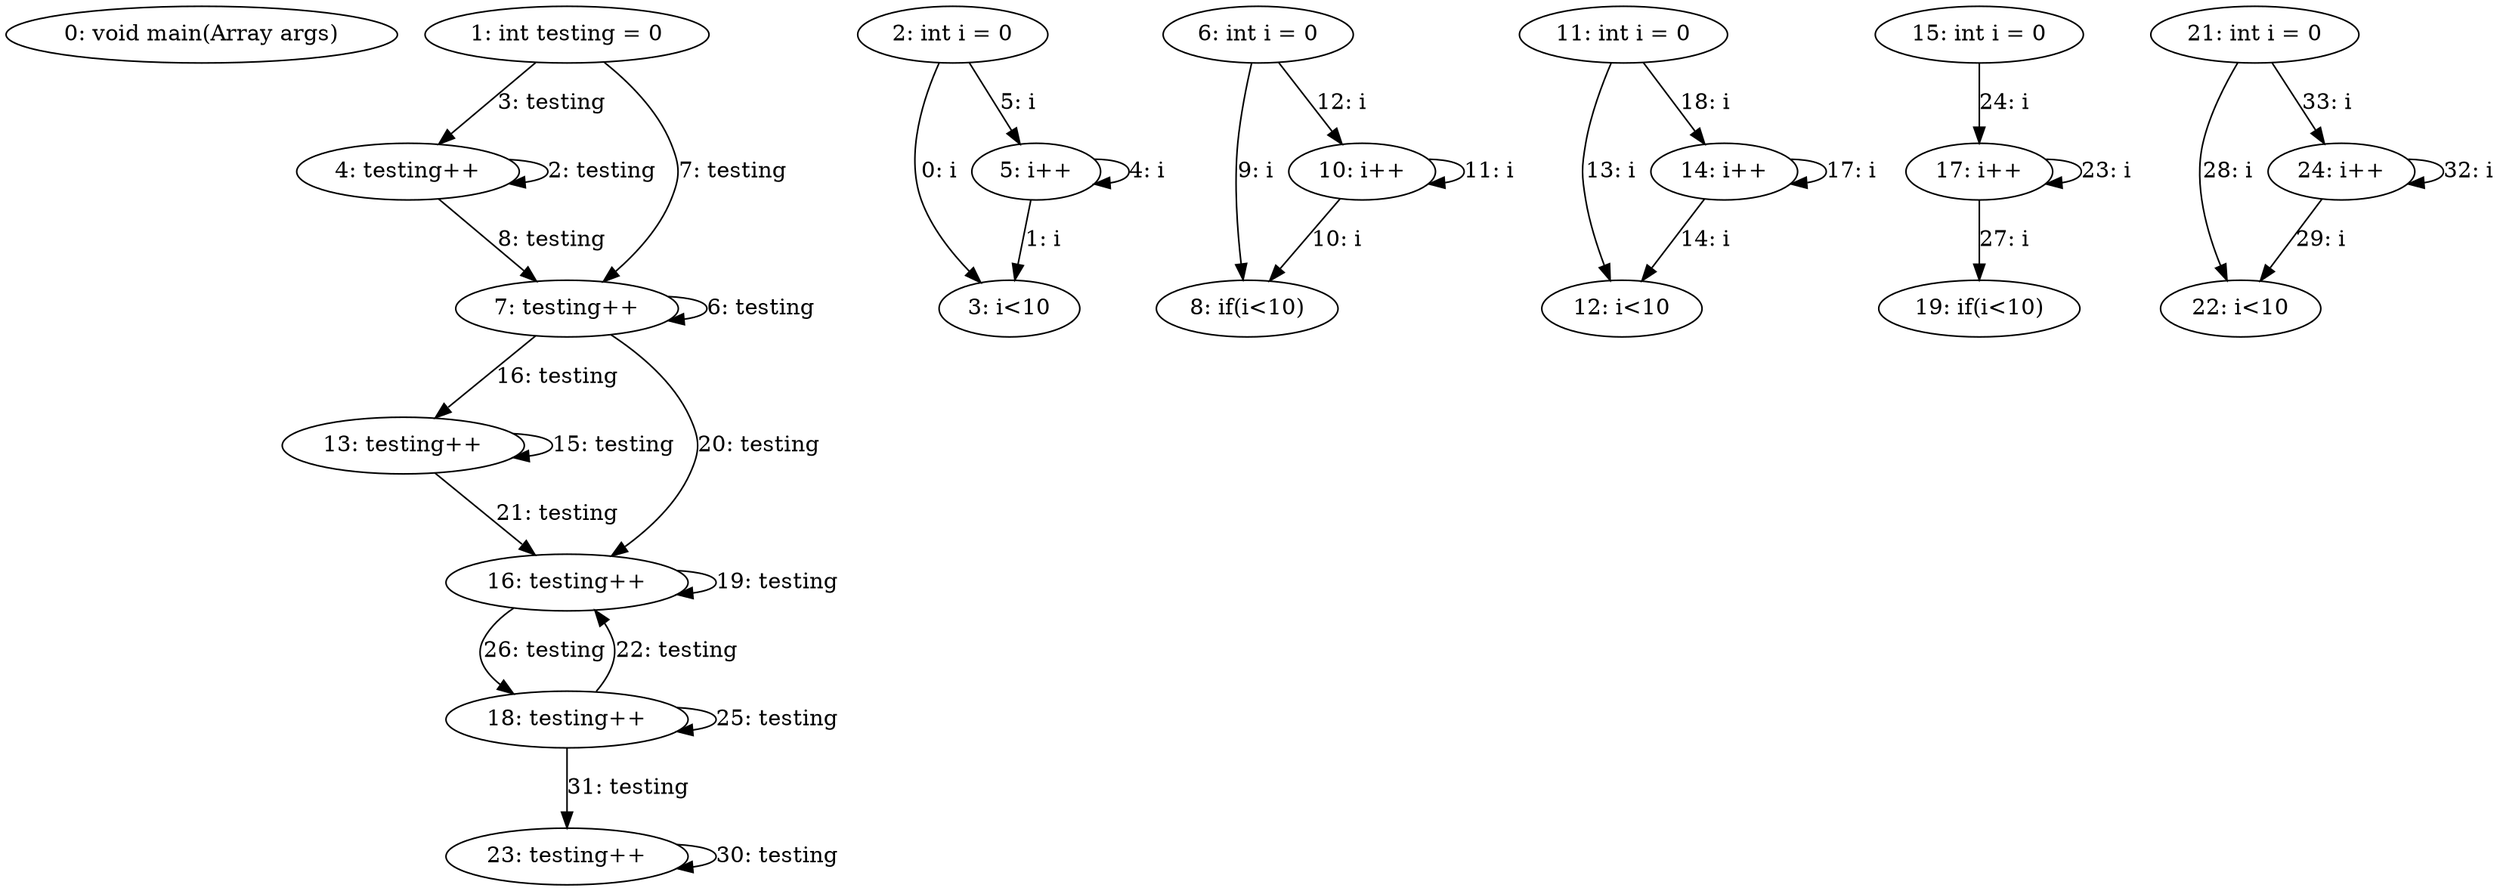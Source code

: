 digraph G {
  1 [ label="0: void main(Array args)" ];
  2 [ label="1: int testing = 0" ];
  3 [ label="2: int i = 0" ];
  4 [ label="3: i<10" ];
  5 [ label="4: testing++" ];
  6 [ label="5: i++" ];
  7 [ label="6: int i = 0" ];
  8 [ label="7: testing++" ];
  9 [ label="8: if(i<10)" ];
  10 [ label="10: i++" ];
  11 [ label="11: int i = 0" ];
  12 [ label="12: i<10" ];
  13 [ label="13: testing++" ];
  14 [ label="14: i++" ];
  15 [ label="15: int i = 0" ];
  16 [ label="16: testing++" ];
  17 [ label="17: i++" ];
  18 [ label="18: testing++" ];
  19 [ label="19: if(i<10)" ];
  20 [ label="21: int i = 0" ];
  21 [ label="22: i<10" ];
  22 [ label="23: testing++" ];
  23 [ label="24: i++" ];
  3 -> 4 [ label="0: i" ];
  6 -> 4 [ label="1: i" ];
  5 -> 5 [ label="2: testing" ];
  2 -> 5 [ label="3: testing" ];
  6 -> 6 [ label="4: i" ];
  3 -> 6 [ label="5: i" ];
  8 -> 8 [ label="6: testing" ];
  2 -> 8 [ label="7: testing" ];
  5 -> 8 [ label="8: testing" ];
  7 -> 9 [ label="9: i" ];
  10 -> 9 [ label="10: i" ];
  10 -> 10 [ label="11: i" ];
  7 -> 10 [ label="12: i" ];
  11 -> 12 [ label="13: i" ];
  14 -> 12 [ label="14: i" ];
  13 -> 13 [ label="15: testing" ];
  8 -> 13 [ label="16: testing" ];
  14 -> 14 [ label="17: i" ];
  11 -> 14 [ label="18: i" ];
  16 -> 16 [ label="19: testing" ];
  8 -> 16 [ label="20: testing" ];
  13 -> 16 [ label="21: testing" ];
  18 -> 16 [ label="22: testing" ];
  17 -> 17 [ label="23: i" ];
  15 -> 17 [ label="24: i" ];
  18 -> 18 [ label="25: testing" ];
  16 -> 18 [ label="26: testing" ];
  17 -> 19 [ label="27: i" ];
  20 -> 21 [ label="28: i" ];
  23 -> 21 [ label="29: i" ];
  22 -> 22 [ label="30: testing" ];
  18 -> 22 [ label="31: testing" ];
  23 -> 23 [ label="32: i" ];
  20 -> 23 [ label="33: i" ];
}
